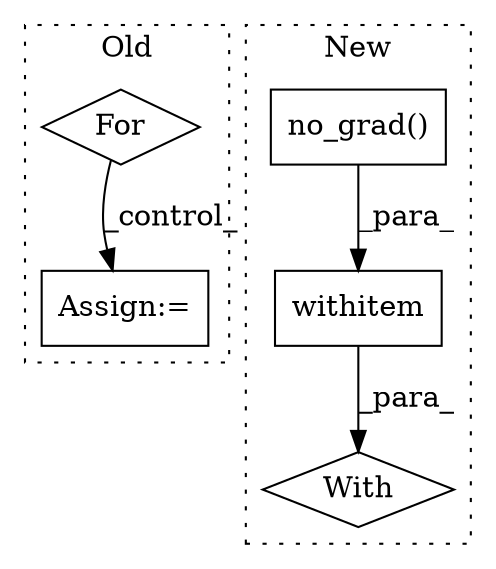 digraph G {
subgraph cluster0 {
1 [label="For" a="107" s="10689,10717" l="4,14" shape="diamond"];
5 [label="Assign:=" a="68" s="10748" l="3" shape="box"];
label = "Old";
style="dotted";
}
subgraph cluster1 {
2 [label="no_grad()" a="75" s="9814" l="11" shape="box"];
3 [label="With" a="39" s="9809,9815" l="5,24" shape="diamond"];
4 [label="withitem" a="49" s="9814" l="1" shape="box"];
label = "New";
style="dotted";
}
1 -> 5 [label="_control_"];
2 -> 4 [label="_para_"];
4 -> 3 [label="_para_"];
}